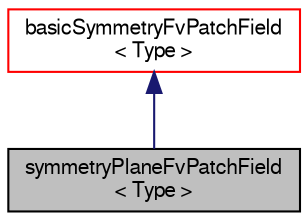 digraph "symmetryPlaneFvPatchField&lt; Type &gt;"
{
  bgcolor="transparent";
  edge [fontname="FreeSans",fontsize="10",labelfontname="FreeSans",labelfontsize="10"];
  node [fontname="FreeSans",fontsize="10",shape=record];
  Node11 [label="symmetryPlaneFvPatchField\l\< Type \>",height=0.2,width=0.4,color="black", fillcolor="grey75", style="filled", fontcolor="black"];
  Node12 -> Node11 [dir="back",color="midnightblue",fontsize="10",style="solid",fontname="FreeSans"];
  Node12 [label="basicSymmetryFvPatchField\l\< Type \>",height=0.2,width=0.4,color="red",URL="$a21966.html",tooltip="A symmetry patch. "];
}
